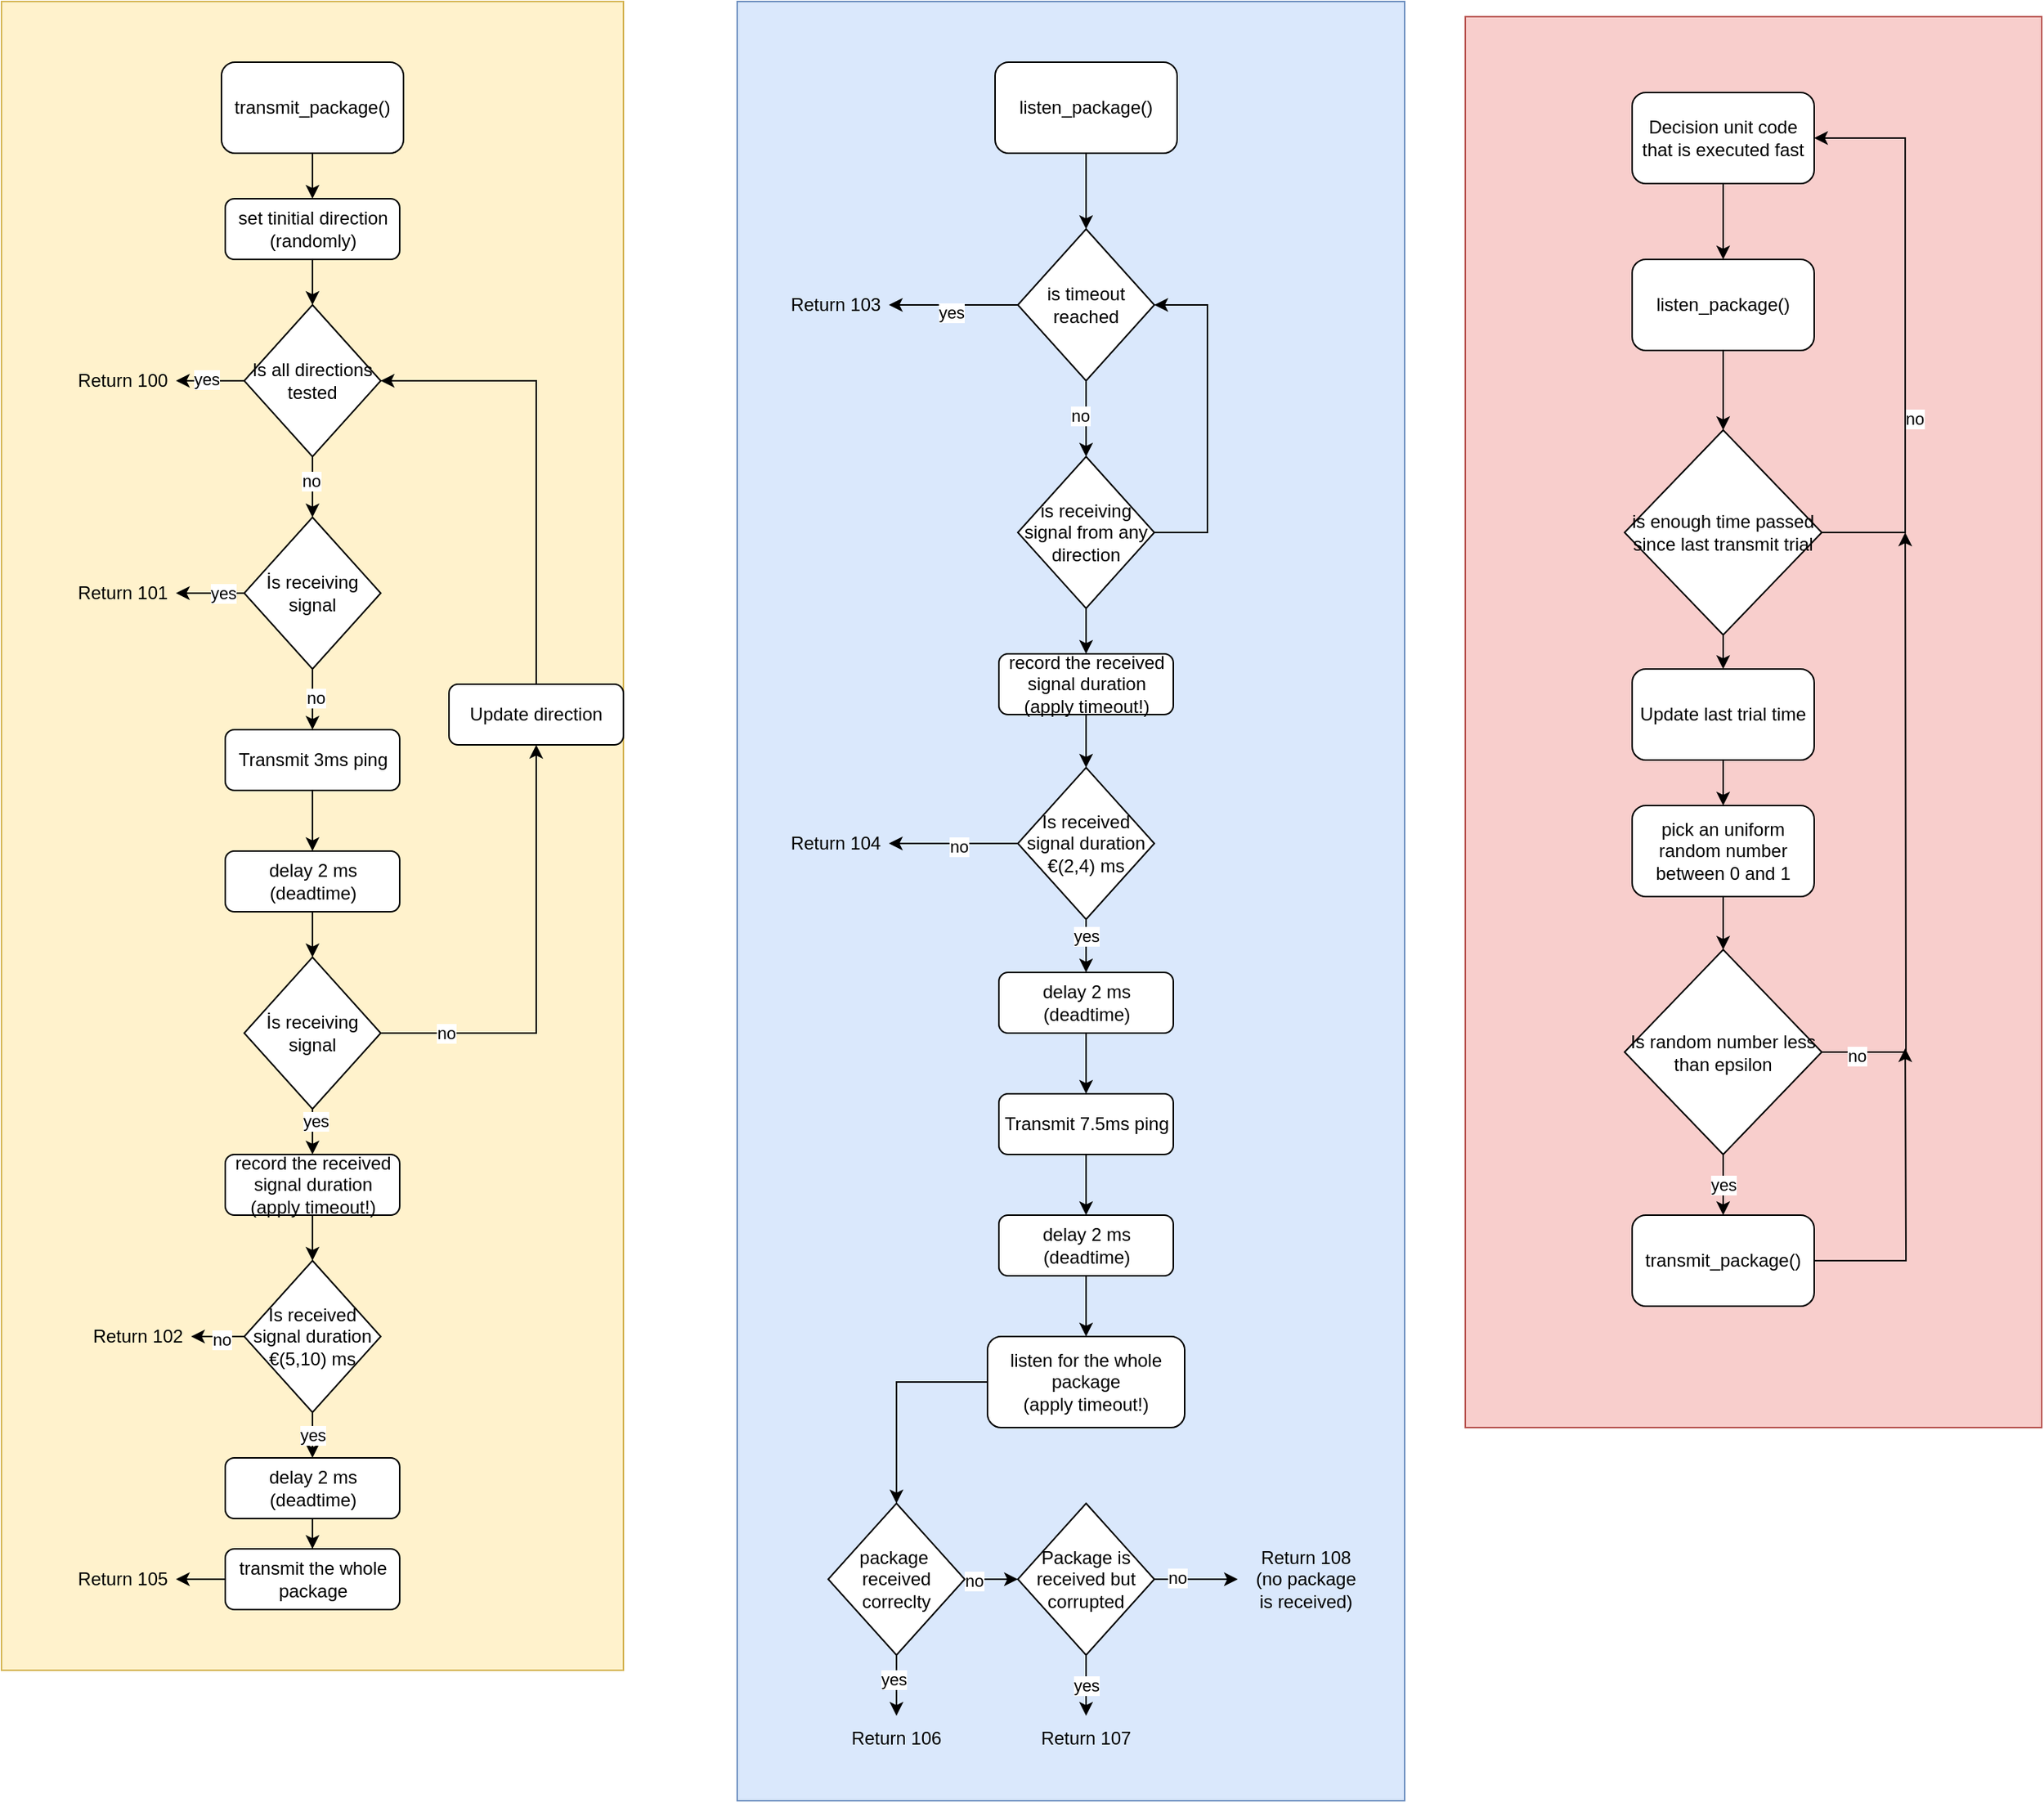 <mxfile version="24.2.2" type="device">
  <diagram name="Page-1" id="fvrjVK3JGi9GHPlPKXm9">
    <mxGraphModel dx="791" dy="426" grid="1" gridSize="10" guides="1" tooltips="1" connect="1" arrows="1" fold="1" page="1" pageScale="1" pageWidth="827" pageHeight="1169" math="0" shadow="0">
      <root>
        <mxCell id="0" />
        <mxCell id="1" parent="0" />
        <mxCell id="LpOCs9CuXMmXiaeAneDb-170" value="" style="rounded=0;whiteSpace=wrap;html=1;fillColor=#f8cecc;strokeColor=#b85450;" vertex="1" parent="1">
          <mxGeometry x="1050" y="40" width="380" height="930" as="geometry" />
        </mxCell>
        <mxCell id="LpOCs9CuXMmXiaeAneDb-167" value="" style="rounded=0;whiteSpace=wrap;html=1;fillColor=#dae8fc;strokeColor=#6c8ebf;" vertex="1" parent="1">
          <mxGeometry x="570" y="30" width="440" height="1186" as="geometry" />
        </mxCell>
        <mxCell id="LpOCs9CuXMmXiaeAneDb-165" value="" style="rounded=0;whiteSpace=wrap;html=1;fillColor=#fff2cc;strokeColor=#d6b656;" vertex="1" parent="1">
          <mxGeometry x="85" y="30" width="410" height="1100" as="geometry" />
        </mxCell>
        <mxCell id="LpOCs9CuXMmXiaeAneDb-63" style="edgeStyle=orthogonalEdgeStyle;rounded=0;orthogonalLoop=1;jettySize=auto;html=1;" edge="1" parent="1" source="LpOCs9CuXMmXiaeAneDb-3" target="LpOCs9CuXMmXiaeAneDb-56">
          <mxGeometry relative="1" as="geometry" />
        </mxCell>
        <mxCell id="LpOCs9CuXMmXiaeAneDb-3" value="transmit_package()" style="rounded=1;whiteSpace=wrap;html=1;" vertex="1" parent="1">
          <mxGeometry x="230" y="70" width="120" height="60" as="geometry" />
        </mxCell>
        <mxCell id="LpOCs9CuXMmXiaeAneDb-41" style="edgeStyle=orthogonalEdgeStyle;rounded=0;orthogonalLoop=1;jettySize=auto;html=1;" edge="1" parent="1" source="LpOCs9CuXMmXiaeAneDb-40">
          <mxGeometry relative="1" as="geometry">
            <mxPoint x="200" y="420" as="targetPoint" />
          </mxGeometry>
        </mxCell>
        <mxCell id="LpOCs9CuXMmXiaeAneDb-43" value="yes" style="edgeLabel;html=1;align=center;verticalAlign=middle;resizable=0;points=[];" vertex="1" connectable="0" parent="LpOCs9CuXMmXiaeAneDb-41">
          <mxGeometry x="-0.36" y="2" relative="1" as="geometry">
            <mxPoint y="-2" as="offset" />
          </mxGeometry>
        </mxCell>
        <mxCell id="LpOCs9CuXMmXiaeAneDb-47" style="edgeStyle=orthogonalEdgeStyle;rounded=0;orthogonalLoop=1;jettySize=auto;html=1;entryX=0.5;entryY=0;entryDx=0;entryDy=0;" edge="1" parent="1" source="LpOCs9CuXMmXiaeAneDb-40" target="LpOCs9CuXMmXiaeAneDb-45">
          <mxGeometry relative="1" as="geometry" />
        </mxCell>
        <mxCell id="LpOCs9CuXMmXiaeAneDb-172" value="no" style="edgeLabel;html=1;align=center;verticalAlign=middle;resizable=0;points=[];" vertex="1" connectable="0" parent="LpOCs9CuXMmXiaeAneDb-47">
          <mxGeometry x="-0.038" y="2" relative="1" as="geometry">
            <mxPoint as="offset" />
          </mxGeometry>
        </mxCell>
        <mxCell id="LpOCs9CuXMmXiaeAneDb-40" value="İs receiving signal" style="rhombus;whiteSpace=wrap;html=1;" vertex="1" parent="1">
          <mxGeometry x="245" y="370" width="90" height="100" as="geometry" />
        </mxCell>
        <mxCell id="LpOCs9CuXMmXiaeAneDb-42" value="Return 101" style="text;html=1;align=center;verticalAlign=middle;whiteSpace=wrap;rounded=0;" vertex="1" parent="1">
          <mxGeometry x="130" y="405" width="70" height="30" as="geometry" />
        </mxCell>
        <mxCell id="LpOCs9CuXMmXiaeAneDb-50" style="edgeStyle=orthogonalEdgeStyle;rounded=0;orthogonalLoop=1;jettySize=auto;html=1;entryX=0.5;entryY=0;entryDx=0;entryDy=0;" edge="1" parent="1" source="LpOCs9CuXMmXiaeAneDb-45" target="LpOCs9CuXMmXiaeAneDb-49">
          <mxGeometry relative="1" as="geometry" />
        </mxCell>
        <mxCell id="LpOCs9CuXMmXiaeAneDb-45" value="Transmit 3ms ping" style="rounded=1;whiteSpace=wrap;html=1;" vertex="1" parent="1">
          <mxGeometry x="232.5" y="510" width="115" height="40" as="geometry" />
        </mxCell>
        <mxCell id="LpOCs9CuXMmXiaeAneDb-54" style="edgeStyle=orthogonalEdgeStyle;rounded=0;orthogonalLoop=1;jettySize=auto;html=1;entryX=0.5;entryY=0;entryDx=0;entryDy=0;" edge="1" parent="1" source="LpOCs9CuXMmXiaeAneDb-49" target="LpOCs9CuXMmXiaeAneDb-51">
          <mxGeometry relative="1" as="geometry" />
        </mxCell>
        <mxCell id="LpOCs9CuXMmXiaeAneDb-49" value="delay 2 ms (deadtime)" style="rounded=1;whiteSpace=wrap;html=1;" vertex="1" parent="1">
          <mxGeometry x="232.5" y="590" width="115" height="40" as="geometry" />
        </mxCell>
        <mxCell id="LpOCs9CuXMmXiaeAneDb-59" style="edgeStyle=orthogonalEdgeStyle;rounded=0;orthogonalLoop=1;jettySize=auto;html=1;entryX=0.5;entryY=1;entryDx=0;entryDy=0;" edge="1" parent="1" source="LpOCs9CuXMmXiaeAneDb-51" target="LpOCs9CuXMmXiaeAneDb-55">
          <mxGeometry relative="1" as="geometry" />
        </mxCell>
        <mxCell id="LpOCs9CuXMmXiaeAneDb-71" value="no" style="edgeLabel;html=1;align=center;verticalAlign=middle;resizable=0;points=[];" vertex="1" connectable="0" parent="LpOCs9CuXMmXiaeAneDb-59">
          <mxGeometry x="-0.781" y="2" relative="1" as="geometry">
            <mxPoint x="11" y="2" as="offset" />
          </mxGeometry>
        </mxCell>
        <mxCell id="LpOCs9CuXMmXiaeAneDb-73" style="edgeStyle=orthogonalEdgeStyle;rounded=0;orthogonalLoop=1;jettySize=auto;html=1;" edge="1" parent="1" source="LpOCs9CuXMmXiaeAneDb-51" target="LpOCs9CuXMmXiaeAneDb-72">
          <mxGeometry relative="1" as="geometry" />
        </mxCell>
        <mxCell id="LpOCs9CuXMmXiaeAneDb-80" value="yes" style="edgeLabel;html=1;align=center;verticalAlign=middle;resizable=0;points=[];" vertex="1" connectable="0" parent="LpOCs9CuXMmXiaeAneDb-73">
          <mxGeometry x="-0.7" y="2" relative="1" as="geometry">
            <mxPoint as="offset" />
          </mxGeometry>
        </mxCell>
        <mxCell id="LpOCs9CuXMmXiaeAneDb-51" value="İs receiving signal" style="rhombus;whiteSpace=wrap;html=1;" vertex="1" parent="1">
          <mxGeometry x="245" y="660" width="90" height="100" as="geometry" />
        </mxCell>
        <mxCell id="LpOCs9CuXMmXiaeAneDb-60" style="edgeStyle=orthogonalEdgeStyle;rounded=0;orthogonalLoop=1;jettySize=auto;html=1;entryX=1;entryY=0.5;entryDx=0;entryDy=0;" edge="1" parent="1" source="LpOCs9CuXMmXiaeAneDb-55" target="LpOCs9CuXMmXiaeAneDb-57">
          <mxGeometry relative="1" as="geometry">
            <Array as="points">
              <mxPoint x="438" y="280" />
            </Array>
          </mxGeometry>
        </mxCell>
        <mxCell id="LpOCs9CuXMmXiaeAneDb-55" value="Update direction" style="rounded=1;whiteSpace=wrap;html=1;" vertex="1" parent="1">
          <mxGeometry x="380" y="480" width="115" height="40" as="geometry" />
        </mxCell>
        <mxCell id="LpOCs9CuXMmXiaeAneDb-65" style="edgeStyle=orthogonalEdgeStyle;rounded=0;orthogonalLoop=1;jettySize=auto;html=1;entryX=0.5;entryY=0;entryDx=0;entryDy=0;" edge="1" parent="1" source="LpOCs9CuXMmXiaeAneDb-56" target="LpOCs9CuXMmXiaeAneDb-57">
          <mxGeometry relative="1" as="geometry" />
        </mxCell>
        <mxCell id="LpOCs9CuXMmXiaeAneDb-56" value="set tinitial direction (randomly)" style="rounded=1;whiteSpace=wrap;html=1;" vertex="1" parent="1">
          <mxGeometry x="232.5" y="160" width="115" height="40" as="geometry" />
        </mxCell>
        <mxCell id="LpOCs9CuXMmXiaeAneDb-62" style="edgeStyle=orthogonalEdgeStyle;rounded=0;orthogonalLoop=1;jettySize=auto;html=1;" edge="1" parent="1" source="LpOCs9CuXMmXiaeAneDb-57" target="LpOCs9CuXMmXiaeAneDb-40">
          <mxGeometry relative="1" as="geometry" />
        </mxCell>
        <mxCell id="LpOCs9CuXMmXiaeAneDb-70" value="no" style="edgeLabel;html=1;align=center;verticalAlign=middle;resizable=0;points=[];" vertex="1" connectable="0" parent="LpOCs9CuXMmXiaeAneDb-62">
          <mxGeometry x="-0.219" y="-1" relative="1" as="geometry">
            <mxPoint as="offset" />
          </mxGeometry>
        </mxCell>
        <mxCell id="LpOCs9CuXMmXiaeAneDb-67" style="edgeStyle=orthogonalEdgeStyle;rounded=0;orthogonalLoop=1;jettySize=auto;html=1;entryX=1;entryY=0.5;entryDx=0;entryDy=0;" edge="1" parent="1" source="LpOCs9CuXMmXiaeAneDb-57" target="LpOCs9CuXMmXiaeAneDb-66">
          <mxGeometry relative="1" as="geometry" />
        </mxCell>
        <mxCell id="LpOCs9CuXMmXiaeAneDb-69" value="yes" style="edgeLabel;html=1;align=center;verticalAlign=middle;resizable=0;points=[];" vertex="1" connectable="0" parent="LpOCs9CuXMmXiaeAneDb-67">
          <mxGeometry x="0.122" y="-1" relative="1" as="geometry">
            <mxPoint as="offset" />
          </mxGeometry>
        </mxCell>
        <mxCell id="LpOCs9CuXMmXiaeAneDb-57" value="Is all directions tested" style="rhombus;whiteSpace=wrap;html=1;" vertex="1" parent="1">
          <mxGeometry x="245" y="230" width="90" height="100" as="geometry" />
        </mxCell>
        <mxCell id="LpOCs9CuXMmXiaeAneDb-66" value="Return 100" style="text;html=1;align=center;verticalAlign=middle;whiteSpace=wrap;rounded=0;" vertex="1" parent="1">
          <mxGeometry x="130" y="265" width="70" height="30" as="geometry" />
        </mxCell>
        <mxCell id="LpOCs9CuXMmXiaeAneDb-75" style="edgeStyle=orthogonalEdgeStyle;rounded=0;orthogonalLoop=1;jettySize=auto;html=1;entryX=0.5;entryY=0;entryDx=0;entryDy=0;" edge="1" parent="1" source="LpOCs9CuXMmXiaeAneDb-72" target="LpOCs9CuXMmXiaeAneDb-74">
          <mxGeometry relative="1" as="geometry" />
        </mxCell>
        <mxCell id="LpOCs9CuXMmXiaeAneDb-72" value="record the received signal duration (apply timeout!)" style="rounded=1;whiteSpace=wrap;html=1;" vertex="1" parent="1">
          <mxGeometry x="232.5" y="790" width="115" height="40" as="geometry" />
        </mxCell>
        <mxCell id="LpOCs9CuXMmXiaeAneDb-77" style="edgeStyle=orthogonalEdgeStyle;rounded=0;orthogonalLoop=1;jettySize=auto;html=1;" edge="1" parent="1" source="LpOCs9CuXMmXiaeAneDb-74" target="LpOCs9CuXMmXiaeAneDb-76">
          <mxGeometry relative="1" as="geometry" />
        </mxCell>
        <mxCell id="LpOCs9CuXMmXiaeAneDb-171" value="no" style="edgeLabel;html=1;align=center;verticalAlign=middle;resizable=0;points=[];" vertex="1" connectable="0" parent="LpOCs9CuXMmXiaeAneDb-77">
          <mxGeometry x="0.14" y="2" relative="1" as="geometry">
            <mxPoint as="offset" />
          </mxGeometry>
        </mxCell>
        <mxCell id="LpOCs9CuXMmXiaeAneDb-114" value="yes" style="edgeStyle=orthogonalEdgeStyle;rounded=0;orthogonalLoop=1;jettySize=auto;html=1;" edge="1" parent="1" source="LpOCs9CuXMmXiaeAneDb-74" target="LpOCs9CuXMmXiaeAneDb-113">
          <mxGeometry relative="1" as="geometry" />
        </mxCell>
        <mxCell id="LpOCs9CuXMmXiaeAneDb-74" value="Is received signal duration €(5,10) ms" style="rhombus;whiteSpace=wrap;html=1;" vertex="1" parent="1">
          <mxGeometry x="245" y="860" width="90" height="100" as="geometry" />
        </mxCell>
        <mxCell id="LpOCs9CuXMmXiaeAneDb-76" value="Return 102" style="text;html=1;align=center;verticalAlign=middle;whiteSpace=wrap;rounded=0;" vertex="1" parent="1">
          <mxGeometry x="140" y="895" width="70" height="30" as="geometry" />
        </mxCell>
        <mxCell id="LpOCs9CuXMmXiaeAneDb-117" style="edgeStyle=orthogonalEdgeStyle;rounded=0;orthogonalLoop=1;jettySize=auto;html=1;entryX=1;entryY=0.5;entryDx=0;entryDy=0;" edge="1" parent="1" source="LpOCs9CuXMmXiaeAneDb-78" target="LpOCs9CuXMmXiaeAneDb-116">
          <mxGeometry relative="1" as="geometry" />
        </mxCell>
        <mxCell id="LpOCs9CuXMmXiaeAneDb-78" value="transmit the whole package" style="rounded=1;whiteSpace=wrap;html=1;" vertex="1" parent="1">
          <mxGeometry x="232.5" y="1050" width="115" height="40" as="geometry" />
        </mxCell>
        <mxCell id="LpOCs9CuXMmXiaeAneDb-84" style="edgeStyle=orthogonalEdgeStyle;rounded=0;orthogonalLoop=1;jettySize=auto;html=1;" edge="1" parent="1" source="LpOCs9CuXMmXiaeAneDb-82" target="LpOCs9CuXMmXiaeAneDb-83">
          <mxGeometry relative="1" as="geometry" />
        </mxCell>
        <mxCell id="LpOCs9CuXMmXiaeAneDb-82" value="listen_package()" style="rounded=1;whiteSpace=wrap;html=1;" vertex="1" parent="1">
          <mxGeometry x="740" y="70" width="120" height="60" as="geometry" />
        </mxCell>
        <mxCell id="LpOCs9CuXMmXiaeAneDb-87" style="edgeStyle=orthogonalEdgeStyle;rounded=0;orthogonalLoop=1;jettySize=auto;html=1;entryX=0.5;entryY=0;entryDx=0;entryDy=0;" edge="1" parent="1" source="LpOCs9CuXMmXiaeAneDb-83" target="LpOCs9CuXMmXiaeAneDb-86">
          <mxGeometry relative="1" as="geometry" />
        </mxCell>
        <mxCell id="LpOCs9CuXMmXiaeAneDb-90" value="no" style="edgeLabel;html=1;align=center;verticalAlign=middle;resizable=0;points=[];" vertex="1" connectable="0" parent="LpOCs9CuXMmXiaeAneDb-87">
          <mxGeometry x="-0.108" y="-4" relative="1" as="geometry">
            <mxPoint as="offset" />
          </mxGeometry>
        </mxCell>
        <mxCell id="LpOCs9CuXMmXiaeAneDb-89" style="edgeStyle=orthogonalEdgeStyle;rounded=0;orthogonalLoop=1;jettySize=auto;html=1;" edge="1" parent="1" source="LpOCs9CuXMmXiaeAneDb-83">
          <mxGeometry relative="1" as="geometry">
            <mxPoint x="670" y="230" as="targetPoint" />
          </mxGeometry>
        </mxCell>
        <mxCell id="LpOCs9CuXMmXiaeAneDb-91" value="yes" style="edgeLabel;html=1;align=center;verticalAlign=middle;resizable=0;points=[];" vertex="1" connectable="0" parent="LpOCs9CuXMmXiaeAneDb-89">
          <mxGeometry x="0.037" y="4" relative="1" as="geometry">
            <mxPoint as="offset" />
          </mxGeometry>
        </mxCell>
        <mxCell id="LpOCs9CuXMmXiaeAneDb-83" value="is timeout reached" style="rhombus;whiteSpace=wrap;html=1;" vertex="1" parent="1">
          <mxGeometry x="755" y="180" width="90" height="100" as="geometry" />
        </mxCell>
        <mxCell id="LpOCs9CuXMmXiaeAneDb-95" style="edgeStyle=orthogonalEdgeStyle;rounded=0;orthogonalLoop=1;jettySize=auto;html=1;entryX=1;entryY=0.5;entryDx=0;entryDy=0;" edge="1" parent="1" source="LpOCs9CuXMmXiaeAneDb-86" target="LpOCs9CuXMmXiaeAneDb-83">
          <mxGeometry relative="1" as="geometry">
            <Array as="points">
              <mxPoint x="880" y="380" />
              <mxPoint x="880" y="230" />
            </Array>
          </mxGeometry>
        </mxCell>
        <mxCell id="LpOCs9CuXMmXiaeAneDb-96" value="no" style="edgeLabel;html=1;align=center;verticalAlign=middle;resizable=0;points=[];" vertex="1" connectable="0" parent="LpOCs9CuXMmXiaeAneDb-95">
          <mxGeometry x="-0.259" y="-1" relative="1" as="geometry">
            <mxPoint x="465" y="-29" as="offset" />
          </mxGeometry>
        </mxCell>
        <mxCell id="LpOCs9CuXMmXiaeAneDb-98" style="edgeStyle=orthogonalEdgeStyle;rounded=0;orthogonalLoop=1;jettySize=auto;html=1;entryX=0.5;entryY=0;entryDx=0;entryDy=0;" edge="1" parent="1" source="LpOCs9CuXMmXiaeAneDb-86" target="LpOCs9CuXMmXiaeAneDb-97">
          <mxGeometry relative="1" as="geometry" />
        </mxCell>
        <mxCell id="LpOCs9CuXMmXiaeAneDb-86" value="is receiving signal from any direction" style="rhombus;whiteSpace=wrap;html=1;" vertex="1" parent="1">
          <mxGeometry x="755" y="330" width="90" height="100" as="geometry" />
        </mxCell>
        <mxCell id="LpOCs9CuXMmXiaeAneDb-92" value="Return 103" style="text;html=1;align=center;verticalAlign=middle;whiteSpace=wrap;rounded=0;" vertex="1" parent="1">
          <mxGeometry x="600" y="215" width="70" height="30" as="geometry" />
        </mxCell>
        <mxCell id="LpOCs9CuXMmXiaeAneDb-100" style="edgeStyle=orthogonalEdgeStyle;rounded=0;orthogonalLoop=1;jettySize=auto;html=1;entryX=0.5;entryY=0;entryDx=0;entryDy=0;" edge="1" parent="1" source="LpOCs9CuXMmXiaeAneDb-97" target="LpOCs9CuXMmXiaeAneDb-99">
          <mxGeometry relative="1" as="geometry" />
        </mxCell>
        <mxCell id="LpOCs9CuXMmXiaeAneDb-97" value="record the received signal duration (apply timeout!)" style="rounded=1;whiteSpace=wrap;html=1;" vertex="1" parent="1">
          <mxGeometry x="742.5" y="460" width="115" height="40" as="geometry" />
        </mxCell>
        <mxCell id="LpOCs9CuXMmXiaeAneDb-102" style="edgeStyle=orthogonalEdgeStyle;rounded=0;orthogonalLoop=1;jettySize=auto;html=1;" edge="1" parent="1" source="LpOCs9CuXMmXiaeAneDb-99" target="LpOCs9CuXMmXiaeAneDb-101">
          <mxGeometry relative="1" as="geometry" />
        </mxCell>
        <mxCell id="LpOCs9CuXMmXiaeAneDb-103" value="no" style="edgeLabel;html=1;align=center;verticalAlign=middle;resizable=0;points=[];" vertex="1" connectable="0" parent="LpOCs9CuXMmXiaeAneDb-102">
          <mxGeometry x="-0.084" y="2" relative="1" as="geometry">
            <mxPoint as="offset" />
          </mxGeometry>
        </mxCell>
        <mxCell id="LpOCs9CuXMmXiaeAneDb-105" style="edgeStyle=orthogonalEdgeStyle;rounded=0;orthogonalLoop=1;jettySize=auto;html=1;entryX=0.5;entryY=0;entryDx=0;entryDy=0;" edge="1" parent="1" source="LpOCs9CuXMmXiaeAneDb-99" target="LpOCs9CuXMmXiaeAneDb-104">
          <mxGeometry relative="1" as="geometry" />
        </mxCell>
        <mxCell id="LpOCs9CuXMmXiaeAneDb-118" value="yes" style="edgeLabel;html=1;align=center;verticalAlign=middle;resizable=0;points=[];" vertex="1" connectable="0" parent="LpOCs9CuXMmXiaeAneDb-105">
          <mxGeometry x="-0.525" relative="1" as="geometry">
            <mxPoint as="offset" />
          </mxGeometry>
        </mxCell>
        <mxCell id="LpOCs9CuXMmXiaeAneDb-99" value="Is received signal duration €(2,4) ms" style="rhombus;whiteSpace=wrap;html=1;" vertex="1" parent="1">
          <mxGeometry x="755" y="535" width="90" height="100" as="geometry" />
        </mxCell>
        <mxCell id="LpOCs9CuXMmXiaeAneDb-101" value="Return 104" style="text;html=1;align=center;verticalAlign=middle;whiteSpace=wrap;rounded=0;" vertex="1" parent="1">
          <mxGeometry x="600" y="570" width="70" height="30" as="geometry" />
        </mxCell>
        <mxCell id="LpOCs9CuXMmXiaeAneDb-107" style="edgeStyle=orthogonalEdgeStyle;rounded=0;orthogonalLoop=1;jettySize=auto;html=1;entryX=0.5;entryY=0;entryDx=0;entryDy=0;" edge="1" parent="1" source="LpOCs9CuXMmXiaeAneDb-104" target="LpOCs9CuXMmXiaeAneDb-106">
          <mxGeometry relative="1" as="geometry" />
        </mxCell>
        <mxCell id="LpOCs9CuXMmXiaeAneDb-104" value="delay 2 ms (deadtime)" style="rounded=1;whiteSpace=wrap;html=1;" vertex="1" parent="1">
          <mxGeometry x="742.5" y="670" width="115" height="40" as="geometry" />
        </mxCell>
        <mxCell id="LpOCs9CuXMmXiaeAneDb-112" style="edgeStyle=orthogonalEdgeStyle;rounded=0;orthogonalLoop=1;jettySize=auto;html=1;entryX=0.5;entryY=0;entryDx=0;entryDy=0;" edge="1" parent="1" source="LpOCs9CuXMmXiaeAneDb-106" target="LpOCs9CuXMmXiaeAneDb-110">
          <mxGeometry relative="1" as="geometry" />
        </mxCell>
        <mxCell id="LpOCs9CuXMmXiaeAneDb-106" value="Transmit 7.5ms ping" style="rounded=1;whiteSpace=wrap;html=1;" vertex="1" parent="1">
          <mxGeometry x="742.5" y="750" width="115" height="40" as="geometry" />
        </mxCell>
        <mxCell id="LpOCs9CuXMmXiaeAneDb-119" style="edgeStyle=orthogonalEdgeStyle;rounded=0;orthogonalLoop=1;jettySize=auto;html=1;entryX=0.5;entryY=0;entryDx=0;entryDy=0;" edge="1" parent="1" source="LpOCs9CuXMmXiaeAneDb-110">
          <mxGeometry relative="1" as="geometry">
            <mxPoint x="800" y="910" as="targetPoint" />
          </mxGeometry>
        </mxCell>
        <mxCell id="LpOCs9CuXMmXiaeAneDb-110" value="delay 2 ms (deadtime)" style="rounded=1;whiteSpace=wrap;html=1;" vertex="1" parent="1">
          <mxGeometry x="742.5" y="830" width="115" height="40" as="geometry" />
        </mxCell>
        <mxCell id="LpOCs9CuXMmXiaeAneDb-115" style="edgeStyle=orthogonalEdgeStyle;rounded=0;orthogonalLoop=1;jettySize=auto;html=1;entryX=0.5;entryY=0;entryDx=0;entryDy=0;" edge="1" parent="1" source="LpOCs9CuXMmXiaeAneDb-113" target="LpOCs9CuXMmXiaeAneDb-78">
          <mxGeometry relative="1" as="geometry" />
        </mxCell>
        <mxCell id="LpOCs9CuXMmXiaeAneDb-113" value="delay 2 ms (deadtime)" style="rounded=1;whiteSpace=wrap;html=1;" vertex="1" parent="1">
          <mxGeometry x="232.5" y="990" width="115" height="40" as="geometry" />
        </mxCell>
        <mxCell id="LpOCs9CuXMmXiaeAneDb-116" value="Return 105" style="text;html=1;align=center;verticalAlign=middle;whiteSpace=wrap;rounded=0;" vertex="1" parent="1">
          <mxGeometry x="130" y="1055" width="70" height="30" as="geometry" />
        </mxCell>
        <mxCell id="LpOCs9CuXMmXiaeAneDb-130" style="edgeStyle=orthogonalEdgeStyle;rounded=0;orthogonalLoop=1;jettySize=auto;html=1;entryX=0;entryY=0.5;entryDx=0;entryDy=0;" edge="1" parent="1" source="LpOCs9CuXMmXiaeAneDb-120" target="LpOCs9CuXMmXiaeAneDb-121">
          <mxGeometry relative="1" as="geometry" />
        </mxCell>
        <mxCell id="LpOCs9CuXMmXiaeAneDb-132" value="no" style="edgeLabel;html=1;align=center;verticalAlign=middle;resizable=0;points=[];" vertex="1" connectable="0" parent="LpOCs9CuXMmXiaeAneDb-130">
          <mxGeometry x="-0.756" y="-1" relative="1" as="geometry">
            <mxPoint as="offset" />
          </mxGeometry>
        </mxCell>
        <mxCell id="LpOCs9CuXMmXiaeAneDb-135" style="edgeStyle=orthogonalEdgeStyle;rounded=0;orthogonalLoop=1;jettySize=auto;html=1;" edge="1" parent="1" source="LpOCs9CuXMmXiaeAneDb-120">
          <mxGeometry relative="1" as="geometry">
            <mxPoint x="675" y="1160" as="targetPoint" />
          </mxGeometry>
        </mxCell>
        <mxCell id="LpOCs9CuXMmXiaeAneDb-137" value="yes" style="edgeLabel;html=1;align=center;verticalAlign=middle;resizable=0;points=[];" vertex="1" connectable="0" parent="LpOCs9CuXMmXiaeAneDb-135">
          <mxGeometry x="-0.219" y="-2" relative="1" as="geometry">
            <mxPoint as="offset" />
          </mxGeometry>
        </mxCell>
        <mxCell id="LpOCs9CuXMmXiaeAneDb-120" value="&lt;div&gt;package&amp;nbsp; received correclty&lt;/div&gt;" style="rhombus;whiteSpace=wrap;html=1;" vertex="1" parent="1">
          <mxGeometry x="630" y="1020" width="90" height="100" as="geometry" />
        </mxCell>
        <mxCell id="LpOCs9CuXMmXiaeAneDb-131" style="edgeStyle=orthogonalEdgeStyle;rounded=0;orthogonalLoop=1;jettySize=auto;html=1;" edge="1" parent="1" source="LpOCs9CuXMmXiaeAneDb-121">
          <mxGeometry relative="1" as="geometry">
            <mxPoint x="900" y="1070" as="targetPoint" />
          </mxGeometry>
        </mxCell>
        <mxCell id="LpOCs9CuXMmXiaeAneDb-133" value="no" style="edgeLabel;html=1;align=center;verticalAlign=middle;resizable=0;points=[];" vertex="1" connectable="0" parent="LpOCs9CuXMmXiaeAneDb-131">
          <mxGeometry x="-0.46" y="1" relative="1" as="geometry">
            <mxPoint as="offset" />
          </mxGeometry>
        </mxCell>
        <mxCell id="LpOCs9CuXMmXiaeAneDb-136" value="yes" style="edgeStyle=orthogonalEdgeStyle;rounded=0;orthogonalLoop=1;jettySize=auto;html=1;" edge="1" parent="1" source="LpOCs9CuXMmXiaeAneDb-121">
          <mxGeometry x="-0.012" relative="1" as="geometry">
            <mxPoint x="800" y="1160" as="targetPoint" />
            <mxPoint as="offset" />
          </mxGeometry>
        </mxCell>
        <mxCell id="LpOCs9CuXMmXiaeAneDb-121" value="&lt;div&gt;Package is received but corrupted&lt;/div&gt;" style="rhombus;whiteSpace=wrap;html=1;" vertex="1" parent="1">
          <mxGeometry x="755" y="1020" width="90" height="100" as="geometry" />
        </mxCell>
        <mxCell id="LpOCs9CuXMmXiaeAneDb-128" style="edgeStyle=orthogonalEdgeStyle;rounded=0;orthogonalLoop=1;jettySize=auto;html=1;entryX=0.5;entryY=0;entryDx=0;entryDy=0;" edge="1" parent="1" source="LpOCs9CuXMmXiaeAneDb-125" target="LpOCs9CuXMmXiaeAneDb-120">
          <mxGeometry relative="1" as="geometry" />
        </mxCell>
        <mxCell id="LpOCs9CuXMmXiaeAneDb-125" value="listen for the whole package&lt;div&gt;(apply timeout!)&lt;/div&gt;" style="rounded=1;whiteSpace=wrap;html=1;" vertex="1" parent="1">
          <mxGeometry x="735" y="910" width="130" height="60" as="geometry" />
        </mxCell>
        <mxCell id="LpOCs9CuXMmXiaeAneDb-139" value="Return 106" style="text;html=1;align=center;verticalAlign=middle;whiteSpace=wrap;rounded=0;" vertex="1" parent="1">
          <mxGeometry x="640" y="1160" width="70" height="30" as="geometry" />
        </mxCell>
        <mxCell id="LpOCs9CuXMmXiaeAneDb-140" value="Return 107" style="text;html=1;align=center;verticalAlign=middle;whiteSpace=wrap;rounded=0;" vertex="1" parent="1">
          <mxGeometry x="765" y="1160" width="70" height="30" as="geometry" />
        </mxCell>
        <mxCell id="LpOCs9CuXMmXiaeAneDb-141" value="Return 108 (no package is received)" style="text;html=1;align=center;verticalAlign=middle;whiteSpace=wrap;rounded=0;" vertex="1" parent="1">
          <mxGeometry x="910" y="1055" width="70" height="30" as="geometry" />
        </mxCell>
        <mxCell id="LpOCs9CuXMmXiaeAneDb-151" style="edgeStyle=orthogonalEdgeStyle;rounded=0;orthogonalLoop=1;jettySize=auto;html=1;entryX=0.5;entryY=0;entryDx=0;entryDy=0;" edge="1" parent="1" source="LpOCs9CuXMmXiaeAneDb-142" target="LpOCs9CuXMmXiaeAneDb-143">
          <mxGeometry relative="1" as="geometry" />
        </mxCell>
        <mxCell id="LpOCs9CuXMmXiaeAneDb-142" value="Decision unit code that is executed fast" style="rounded=1;whiteSpace=wrap;html=1;" vertex="1" parent="1">
          <mxGeometry x="1160" y="90" width="120" height="60" as="geometry" />
        </mxCell>
        <mxCell id="LpOCs9CuXMmXiaeAneDb-150" style="edgeStyle=orthogonalEdgeStyle;rounded=0;orthogonalLoop=1;jettySize=auto;html=1;entryX=0.5;entryY=0;entryDx=0;entryDy=0;" edge="1" parent="1" source="LpOCs9CuXMmXiaeAneDb-143" target="LpOCs9CuXMmXiaeAneDb-149">
          <mxGeometry relative="1" as="geometry" />
        </mxCell>
        <mxCell id="LpOCs9CuXMmXiaeAneDb-143" value="listen_package()" style="rounded=1;whiteSpace=wrap;html=1;" vertex="1" parent="1">
          <mxGeometry x="1160" y="200" width="120" height="60" as="geometry" />
        </mxCell>
        <mxCell id="LpOCs9CuXMmXiaeAneDb-153" style="edgeStyle=orthogonalEdgeStyle;rounded=0;orthogonalLoop=1;jettySize=auto;html=1;entryX=1;entryY=0.5;entryDx=0;entryDy=0;" edge="1" parent="1" source="LpOCs9CuXMmXiaeAneDb-149" target="LpOCs9CuXMmXiaeAneDb-142">
          <mxGeometry relative="1" as="geometry">
            <Array as="points">
              <mxPoint x="1340" y="380" />
              <mxPoint x="1340" y="120" />
            </Array>
          </mxGeometry>
        </mxCell>
        <mxCell id="LpOCs9CuXMmXiaeAneDb-156" style="edgeStyle=orthogonalEdgeStyle;rounded=0;orthogonalLoop=1;jettySize=auto;html=1;" edge="1" parent="1" source="LpOCs9CuXMmXiaeAneDb-149" target="LpOCs9CuXMmXiaeAneDb-155">
          <mxGeometry relative="1" as="geometry" />
        </mxCell>
        <mxCell id="LpOCs9CuXMmXiaeAneDb-149" value="is enough time passed since last transmit trial" style="rhombus;whiteSpace=wrap;html=1;" vertex="1" parent="1">
          <mxGeometry x="1155" y="312.5" width="130" height="135" as="geometry" />
        </mxCell>
        <mxCell id="LpOCs9CuXMmXiaeAneDb-159" style="edgeStyle=orthogonalEdgeStyle;rounded=0;orthogonalLoop=1;jettySize=auto;html=1;entryX=0.5;entryY=0;entryDx=0;entryDy=0;" edge="1" parent="1" source="LpOCs9CuXMmXiaeAneDb-152" target="LpOCs9CuXMmXiaeAneDb-158">
          <mxGeometry relative="1" as="geometry" />
        </mxCell>
        <mxCell id="LpOCs9CuXMmXiaeAneDb-152" value="pick an uniform random number between 0 and 1" style="rounded=1;whiteSpace=wrap;html=1;" vertex="1" parent="1">
          <mxGeometry x="1160" y="560" width="120" height="60" as="geometry" />
        </mxCell>
        <mxCell id="LpOCs9CuXMmXiaeAneDb-157" style="edgeStyle=orthogonalEdgeStyle;rounded=0;orthogonalLoop=1;jettySize=auto;html=1;entryX=0.5;entryY=0;entryDx=0;entryDy=0;" edge="1" parent="1" source="LpOCs9CuXMmXiaeAneDb-155" target="LpOCs9CuXMmXiaeAneDb-152">
          <mxGeometry relative="1" as="geometry" />
        </mxCell>
        <mxCell id="LpOCs9CuXMmXiaeAneDb-155" value="Update last trial time" style="rounded=1;whiteSpace=wrap;html=1;" vertex="1" parent="1">
          <mxGeometry x="1160" y="470" width="120" height="60" as="geometry" />
        </mxCell>
        <mxCell id="LpOCs9CuXMmXiaeAneDb-160" style="edgeStyle=orthogonalEdgeStyle;rounded=0;orthogonalLoop=1;jettySize=auto;html=1;" edge="1" parent="1" source="LpOCs9CuXMmXiaeAneDb-158">
          <mxGeometry relative="1" as="geometry">
            <mxPoint x="1340" y="380" as="targetPoint" />
          </mxGeometry>
        </mxCell>
        <mxCell id="LpOCs9CuXMmXiaeAneDb-161" value="no" style="edgeLabel;html=1;align=center;verticalAlign=middle;resizable=0;points=[];" vertex="1" connectable="0" parent="LpOCs9CuXMmXiaeAneDb-160">
          <mxGeometry x="-0.883" y="-2" relative="1" as="geometry">
            <mxPoint x="-1" as="offset" />
          </mxGeometry>
        </mxCell>
        <mxCell id="LpOCs9CuXMmXiaeAneDb-163" value="yes" style="edgeStyle=orthogonalEdgeStyle;rounded=0;orthogonalLoop=1;jettySize=auto;html=1;entryX=0.5;entryY=0;entryDx=0;entryDy=0;" edge="1" parent="1" source="LpOCs9CuXMmXiaeAneDb-158" target="LpOCs9CuXMmXiaeAneDb-162">
          <mxGeometry relative="1" as="geometry" />
        </mxCell>
        <mxCell id="LpOCs9CuXMmXiaeAneDb-158" value="Is random number less than epsilon" style="rhombus;whiteSpace=wrap;html=1;" vertex="1" parent="1">
          <mxGeometry x="1155" y="655" width="130" height="135" as="geometry" />
        </mxCell>
        <mxCell id="LpOCs9CuXMmXiaeAneDb-164" style="edgeStyle=orthogonalEdgeStyle;rounded=0;orthogonalLoop=1;jettySize=auto;html=1;" edge="1" parent="1" source="LpOCs9CuXMmXiaeAneDb-162">
          <mxGeometry relative="1" as="geometry">
            <mxPoint x="1340" y="720" as="targetPoint" />
          </mxGeometry>
        </mxCell>
        <mxCell id="LpOCs9CuXMmXiaeAneDb-162" value="transmit_package()" style="rounded=1;whiteSpace=wrap;html=1;" vertex="1" parent="1">
          <mxGeometry x="1160" y="830" width="120" height="60" as="geometry" />
        </mxCell>
      </root>
    </mxGraphModel>
  </diagram>
</mxfile>
